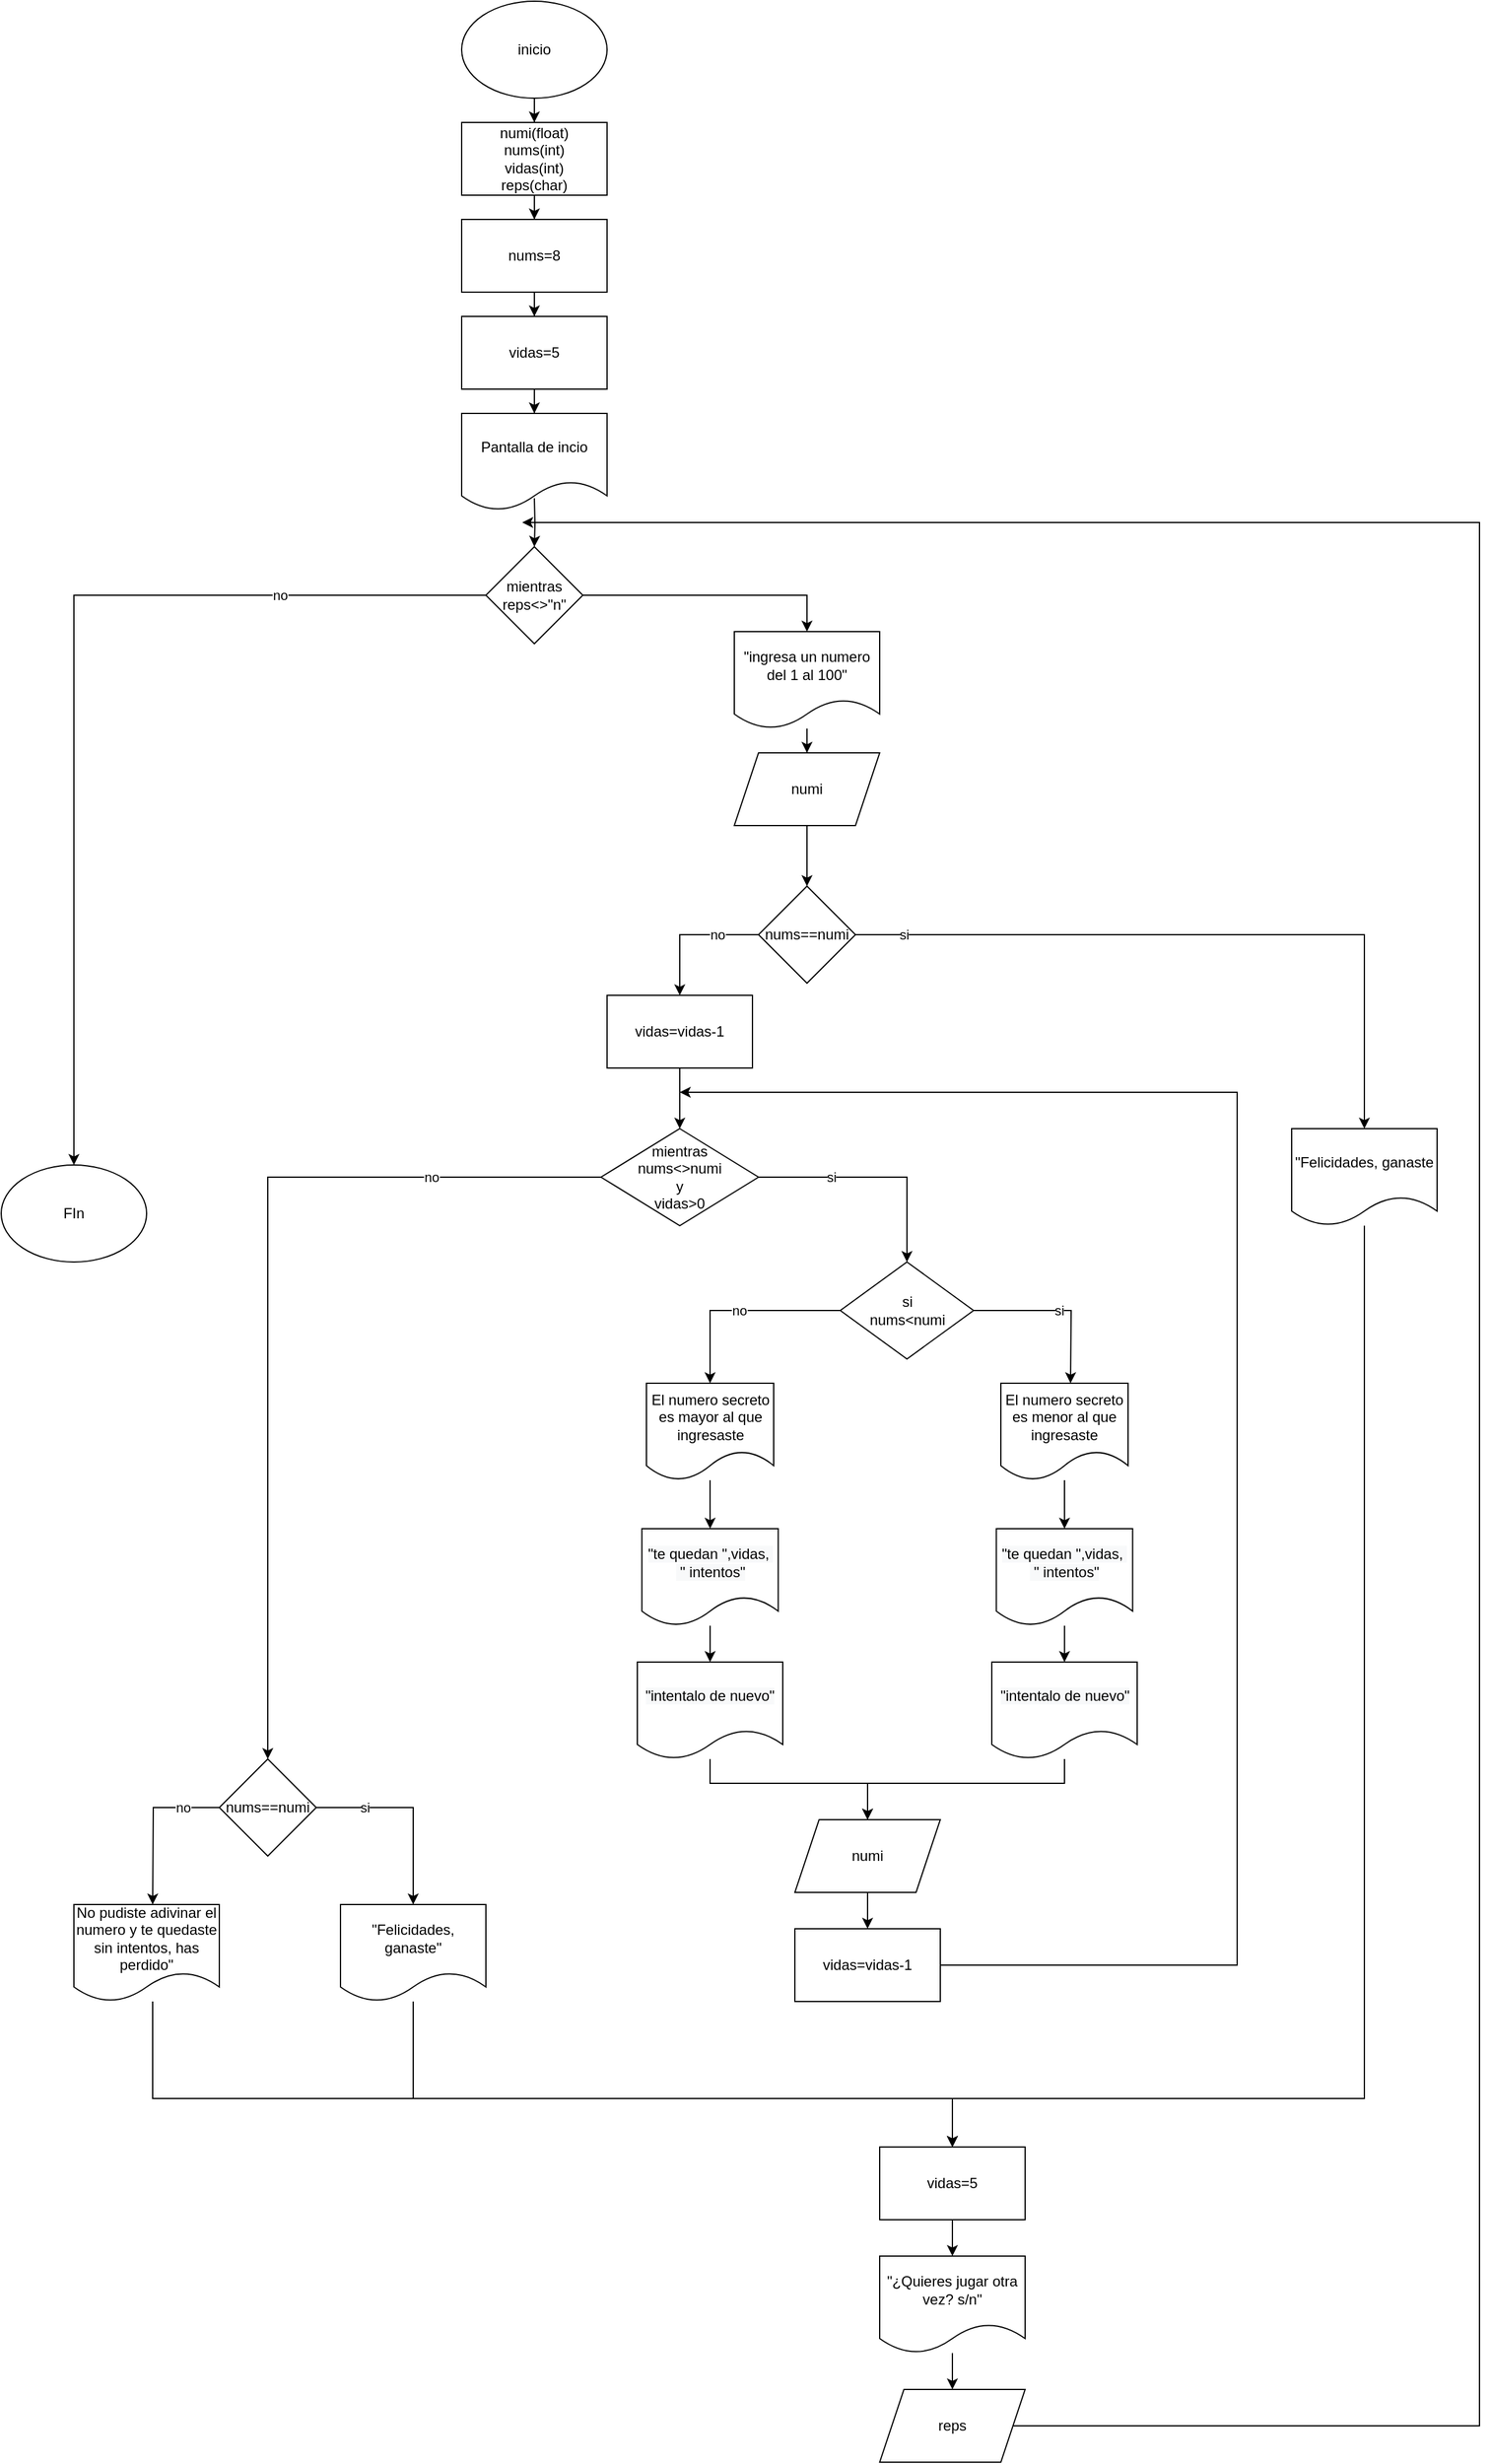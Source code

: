 <mxfile version="20.2.8" type="github">
  <diagram id="e61ChwSNdLdz5od8M-kF" name="Página-1">
    <mxGraphModel dx="1200" dy="450" grid="1" gridSize="10" guides="1" tooltips="1" connect="1" arrows="1" fold="1" page="1" pageScale="1" pageWidth="850" pageHeight="1100" math="0" shadow="0">
      <root>
        <mxCell id="0" />
        <mxCell id="1" parent="0" />
        <mxCell id="DxnIvV2hg2z9Hd538eVF-3" value="" style="edgeStyle=orthogonalEdgeStyle;rounded=0;orthogonalLoop=1;jettySize=auto;html=1;" parent="1" source="DxnIvV2hg2z9Hd538eVF-1" target="DxnIvV2hg2z9Hd538eVF-2" edge="1">
          <mxGeometry relative="1" as="geometry" />
        </mxCell>
        <mxCell id="DxnIvV2hg2z9Hd538eVF-1" value="inicio" style="ellipse;whiteSpace=wrap;html=1;" parent="1" vertex="1">
          <mxGeometry x="640" y="140" width="120" height="80" as="geometry" />
        </mxCell>
        <mxCell id="WnruKDRqM4DlYAUphrk8-2" value="" style="edgeStyle=orthogonalEdgeStyle;rounded=0;orthogonalLoop=1;jettySize=auto;html=1;" parent="1" source="DxnIvV2hg2z9Hd538eVF-2" target="WnruKDRqM4DlYAUphrk8-1" edge="1">
          <mxGeometry relative="1" as="geometry" />
        </mxCell>
        <mxCell id="DxnIvV2hg2z9Hd538eVF-2" value="numi(float)&lt;br&gt;nums(int)&lt;br&gt;vidas(int)&lt;br&gt;reps(char)" style="rounded=0;whiteSpace=wrap;html=1;" parent="1" vertex="1">
          <mxGeometry x="640" y="240" width="120" height="60" as="geometry" />
        </mxCell>
        <mxCell id="DxnIvV2hg2z9Hd538eVF-6" value="Pantalla de incio" style="shape=document;whiteSpace=wrap;html=1;boundedLbl=1;" parent="1" vertex="1">
          <mxGeometry x="640" y="480" width="120" height="80" as="geometry" />
        </mxCell>
        <mxCell id="WnruKDRqM4DlYAUphrk8-8" value="" style="edgeStyle=orthogonalEdgeStyle;rounded=0;orthogonalLoop=1;jettySize=auto;html=1;" parent="1" target="WnruKDRqM4DlYAUphrk8-7" edge="1">
          <mxGeometry relative="1" as="geometry">
            <mxPoint x="700" y="550" as="sourcePoint" />
          </mxGeometry>
        </mxCell>
        <mxCell id="WnruKDRqM4DlYAUphrk8-4" value="" style="edgeStyle=orthogonalEdgeStyle;rounded=0;orthogonalLoop=1;jettySize=auto;html=1;" parent="1" source="WnruKDRqM4DlYAUphrk8-1" target="WnruKDRqM4DlYAUphrk8-3" edge="1">
          <mxGeometry relative="1" as="geometry" />
        </mxCell>
        <mxCell id="WnruKDRqM4DlYAUphrk8-1" value="nums=8" style="rounded=0;whiteSpace=wrap;html=1;" parent="1" vertex="1">
          <mxGeometry x="640" y="320" width="120" height="60" as="geometry" />
        </mxCell>
        <mxCell id="WnruKDRqM4DlYAUphrk8-6" value="" style="edgeStyle=orthogonalEdgeStyle;rounded=0;orthogonalLoop=1;jettySize=auto;html=1;" parent="1" source="WnruKDRqM4DlYAUphrk8-3" target="DxnIvV2hg2z9Hd538eVF-6" edge="1">
          <mxGeometry relative="1" as="geometry" />
        </mxCell>
        <mxCell id="WnruKDRqM4DlYAUphrk8-3" value="vidas=5" style="rounded=0;whiteSpace=wrap;html=1;" parent="1" vertex="1">
          <mxGeometry x="640" y="400" width="120" height="60" as="geometry" />
        </mxCell>
        <mxCell id="NHLsWGcrloJafp5NB1YB-106" value="no" style="edgeStyle=orthogonalEdgeStyle;rounded=0;orthogonalLoop=1;jettySize=auto;html=1;exitX=0;exitY=0.5;exitDx=0;exitDy=0;entryX=0.5;entryY=0;entryDx=0;entryDy=0;" edge="1" parent="1" source="WnruKDRqM4DlYAUphrk8-7" target="NHLsWGcrloJafp5NB1YB-105">
          <mxGeometry x="-0.58" relative="1" as="geometry">
            <mxPoint as="offset" />
          </mxGeometry>
        </mxCell>
        <mxCell id="NHLsWGcrloJafp5NB1YB-160" style="edgeStyle=orthogonalEdgeStyle;rounded=0;orthogonalLoop=1;jettySize=auto;html=1;exitX=1;exitY=0.5;exitDx=0;exitDy=0;entryX=0.5;entryY=0;entryDx=0;entryDy=0;" edge="1" parent="1" source="WnruKDRqM4DlYAUphrk8-7" target="NHLsWGcrloJafp5NB1YB-158">
          <mxGeometry relative="1" as="geometry" />
        </mxCell>
        <mxCell id="WnruKDRqM4DlYAUphrk8-7" value="mientras&lt;br&gt;reps&amp;lt;&amp;gt;&quot;n&quot;" style="rhombus;whiteSpace=wrap;html=1;" parent="1" vertex="1">
          <mxGeometry x="660" y="590" width="80" height="80" as="geometry" />
        </mxCell>
        <mxCell id="NHLsWGcrloJafp5NB1YB-111" value="no" style="edgeStyle=orthogonalEdgeStyle;rounded=0;orthogonalLoop=1;jettySize=auto;html=1;exitX=0;exitY=0.5;exitDx=0;exitDy=0;entryX=0.5;entryY=0;entryDx=0;entryDy=0;" edge="1" parent="1" source="NHLsWGcrloJafp5NB1YB-44" target="NHLsWGcrloJafp5NB1YB-110">
          <mxGeometry x="-0.629" relative="1" as="geometry">
            <mxPoint as="offset" />
          </mxGeometry>
        </mxCell>
        <mxCell id="NHLsWGcrloJafp5NB1YB-130" value="si" style="edgeStyle=orthogonalEdgeStyle;rounded=0;orthogonalLoop=1;jettySize=auto;html=1;exitX=1;exitY=0.5;exitDx=0;exitDy=0;entryX=0.5;entryY=0;entryDx=0;entryDy=0;" edge="1" parent="1" source="NHLsWGcrloJafp5NB1YB-44" target="NHLsWGcrloJafp5NB1YB-53">
          <mxGeometry x="-0.377" relative="1" as="geometry">
            <mxPoint as="offset" />
          </mxGeometry>
        </mxCell>
        <mxCell id="NHLsWGcrloJafp5NB1YB-44" value="mientras&lt;br&gt;nums&amp;lt;&amp;gt;numi&lt;br&gt;y&lt;br&gt;vidas&amp;gt;0" style="rhombus;whiteSpace=wrap;html=1;" vertex="1" parent="1">
          <mxGeometry x="755" y="1070" width="130" height="80" as="geometry" />
        </mxCell>
        <mxCell id="NHLsWGcrloJafp5NB1YB-51" value="no" style="edgeStyle=orthogonalEdgeStyle;rounded=0;orthogonalLoop=1;jettySize=auto;html=1;entryX=0.5;entryY=0;entryDx=0;entryDy=0;" edge="1" parent="1" source="NHLsWGcrloJafp5NB1YB-53" target="NHLsWGcrloJafp5NB1YB-55">
          <mxGeometry relative="1" as="geometry" />
        </mxCell>
        <mxCell id="NHLsWGcrloJafp5NB1YB-52" value="si" style="edgeStyle=orthogonalEdgeStyle;rounded=0;orthogonalLoop=1;jettySize=auto;html=1;entryX=0.5;entryY=0;entryDx=0;entryDy=0;" edge="1" parent="1" source="NHLsWGcrloJafp5NB1YB-53">
          <mxGeometry relative="1" as="geometry">
            <mxPoint x="1142.5" y="1280" as="targetPoint" />
          </mxGeometry>
        </mxCell>
        <mxCell id="NHLsWGcrloJafp5NB1YB-53" value="si&lt;br&gt;nums&amp;lt;numi" style="rhombus;whiteSpace=wrap;html=1;" vertex="1" parent="1">
          <mxGeometry x="952.5" y="1180" width="110" height="80" as="geometry" />
        </mxCell>
        <mxCell id="NHLsWGcrloJafp5NB1YB-54" value="" style="edgeStyle=orthogonalEdgeStyle;rounded=0;orthogonalLoop=1;jettySize=auto;html=1;" edge="1" parent="1" source="NHLsWGcrloJafp5NB1YB-55" target="NHLsWGcrloJafp5NB1YB-57">
          <mxGeometry relative="1" as="geometry" />
        </mxCell>
        <mxCell id="NHLsWGcrloJafp5NB1YB-55" value="El numero secreto es mayor al que ingresaste" style="shape=document;whiteSpace=wrap;html=1;boundedLbl=1;" vertex="1" parent="1">
          <mxGeometry x="792.5" y="1280" width="105" height="80" as="geometry" />
        </mxCell>
        <mxCell id="NHLsWGcrloJafp5NB1YB-56" value="" style="edgeStyle=orthogonalEdgeStyle;rounded=0;orthogonalLoop=1;jettySize=auto;html=1;" edge="1" parent="1" source="NHLsWGcrloJafp5NB1YB-57" target="NHLsWGcrloJafp5NB1YB-59">
          <mxGeometry relative="1" as="geometry" />
        </mxCell>
        <mxCell id="NHLsWGcrloJafp5NB1YB-57" value="&lt;span style=&quot;color: rgb(0, 0, 0); font-family: Helvetica; font-size: 12px; font-style: normal; font-variant-ligatures: normal; font-variant-caps: normal; font-weight: 400; letter-spacing: normal; orphans: 2; text-align: center; text-indent: 0px; text-transform: none; widows: 2; word-spacing: 0px; -webkit-text-stroke-width: 0px; background-color: rgb(248, 249, 250); text-decoration-thickness: initial; text-decoration-style: initial; text-decoration-color: initial; float: none; display: inline !important;&quot;&gt;&quot;te quedan &quot;,vidas,&amp;nbsp; &amp;nbsp;&quot; intentos&quot;&lt;/span&gt;" style="shape=document;whiteSpace=wrap;html=1;boundedLbl=1;" vertex="1" parent="1">
          <mxGeometry x="788.75" y="1400" width="112.5" height="80" as="geometry" />
        </mxCell>
        <mxCell id="NHLsWGcrloJafp5NB1YB-138" style="edgeStyle=orthogonalEdgeStyle;rounded=0;orthogonalLoop=1;jettySize=auto;html=1;entryX=0.5;entryY=0;entryDx=0;entryDy=0;" edge="1" parent="1" source="NHLsWGcrloJafp5NB1YB-59" target="NHLsWGcrloJafp5NB1YB-66">
          <mxGeometry relative="1" as="geometry">
            <Array as="points">
              <mxPoint x="845" y="1610" />
              <mxPoint x="975" y="1610" />
            </Array>
          </mxGeometry>
        </mxCell>
        <mxCell id="NHLsWGcrloJafp5NB1YB-59" value="&lt;span style=&quot;color: rgb(0, 0, 0); font-family: Helvetica; font-size: 12px; font-style: normal; font-variant-ligatures: normal; font-variant-caps: normal; font-weight: 400; letter-spacing: normal; orphans: 2; text-align: center; text-indent: 0px; text-transform: none; widows: 2; word-spacing: 0px; -webkit-text-stroke-width: 0px; text-decoration-thickness: initial; text-decoration-style: initial; text-decoration-color: initial; background-color: rgb(248, 249, 250); float: none; display: inline !important;&quot;&gt;&quot;intentalo de nuevo&quot;&lt;/span&gt;" style="shape=document;whiteSpace=wrap;html=1;boundedLbl=1;" vertex="1" parent="1">
          <mxGeometry x="785" y="1510" width="120" height="80" as="geometry" />
        </mxCell>
        <mxCell id="NHLsWGcrloJafp5NB1YB-60" value="" style="edgeStyle=orthogonalEdgeStyle;rounded=0;orthogonalLoop=1;jettySize=auto;html=1;" edge="1" parent="1" source="NHLsWGcrloJafp5NB1YB-61" target="NHLsWGcrloJafp5NB1YB-63">
          <mxGeometry relative="1" as="geometry" />
        </mxCell>
        <mxCell id="NHLsWGcrloJafp5NB1YB-61" value="El numero secreto es menor al que ingresaste" style="shape=document;whiteSpace=wrap;html=1;boundedLbl=1;" vertex="1" parent="1">
          <mxGeometry x="1085" y="1280" width="105" height="80" as="geometry" />
        </mxCell>
        <mxCell id="NHLsWGcrloJafp5NB1YB-62" value="" style="edgeStyle=orthogonalEdgeStyle;rounded=0;orthogonalLoop=1;jettySize=auto;html=1;" edge="1" parent="1" source="NHLsWGcrloJafp5NB1YB-63" target="NHLsWGcrloJafp5NB1YB-65">
          <mxGeometry relative="1" as="geometry" />
        </mxCell>
        <mxCell id="NHLsWGcrloJafp5NB1YB-63" value="&lt;span style=&quot;color: rgb(0, 0, 0); font-family: Helvetica; font-size: 12px; font-style: normal; font-variant-ligatures: normal; font-variant-caps: normal; font-weight: 400; letter-spacing: normal; orphans: 2; text-align: center; text-indent: 0px; text-transform: none; widows: 2; word-spacing: 0px; -webkit-text-stroke-width: 0px; background-color: rgb(248, 249, 250); text-decoration-thickness: initial; text-decoration-style: initial; text-decoration-color: initial; float: none; display: inline !important;&quot;&gt;&quot;te quedan &quot;,vidas,&amp;nbsp; &amp;nbsp;&quot; intentos&quot;&lt;/span&gt;" style="shape=document;whiteSpace=wrap;html=1;boundedLbl=1;" vertex="1" parent="1">
          <mxGeometry x="1081.25" y="1400" width="112.5" height="80" as="geometry" />
        </mxCell>
        <mxCell id="NHLsWGcrloJafp5NB1YB-139" style="edgeStyle=orthogonalEdgeStyle;rounded=0;orthogonalLoop=1;jettySize=auto;html=1;entryX=0.5;entryY=0;entryDx=0;entryDy=0;" edge="1" parent="1" source="NHLsWGcrloJafp5NB1YB-65" target="NHLsWGcrloJafp5NB1YB-66">
          <mxGeometry relative="1" as="geometry">
            <Array as="points">
              <mxPoint x="1138" y="1610" />
              <mxPoint x="975" y="1610" />
            </Array>
          </mxGeometry>
        </mxCell>
        <mxCell id="NHLsWGcrloJafp5NB1YB-65" value="&lt;span style=&quot;color: rgb(0, 0, 0); font-family: Helvetica; font-size: 12px; font-style: normal; font-variant-ligatures: normal; font-variant-caps: normal; font-weight: 400; letter-spacing: normal; orphans: 2; text-align: center; text-indent: 0px; text-transform: none; widows: 2; word-spacing: 0px; -webkit-text-stroke-width: 0px; text-decoration-thickness: initial; text-decoration-style: initial; text-decoration-color: initial; background-color: rgb(248, 249, 250); float: none; display: inline !important;&quot;&gt;&quot;intentalo de nuevo&quot;&lt;/span&gt;" style="shape=document;whiteSpace=wrap;html=1;boundedLbl=1;" vertex="1" parent="1">
          <mxGeometry x="1077.5" y="1510" width="120" height="80" as="geometry" />
        </mxCell>
        <mxCell id="NHLsWGcrloJafp5NB1YB-137" value="" style="edgeStyle=orthogonalEdgeStyle;rounded=0;orthogonalLoop=1;jettySize=auto;html=1;" edge="1" parent="1" source="NHLsWGcrloJafp5NB1YB-66" target="NHLsWGcrloJafp5NB1YB-132">
          <mxGeometry relative="1" as="geometry" />
        </mxCell>
        <mxCell id="NHLsWGcrloJafp5NB1YB-66" value="numi" style="shape=parallelogram;perimeter=parallelogramPerimeter;whiteSpace=wrap;html=1;fixedSize=1;" vertex="1" parent="1">
          <mxGeometry x="915" y="1640" width="120" height="60" as="geometry" />
        </mxCell>
        <mxCell id="NHLsWGcrloJafp5NB1YB-100" value="si" style="edgeStyle=orthogonalEdgeStyle;rounded=0;orthogonalLoop=1;jettySize=auto;html=1;exitX=1;exitY=0.5;exitDx=0;exitDy=0;entryX=0.5;entryY=0;entryDx=0;entryDy=0;" edge="1" parent="1" source="NHLsWGcrloJafp5NB1YB-92" target="NHLsWGcrloJafp5NB1YB-99">
          <mxGeometry x="-0.862" relative="1" as="geometry">
            <mxPoint as="offset" />
          </mxGeometry>
        </mxCell>
        <mxCell id="NHLsWGcrloJafp5NB1YB-144" value="no" style="edgeStyle=orthogonalEdgeStyle;rounded=0;orthogonalLoop=1;jettySize=auto;html=1;exitX=0;exitY=0.5;exitDx=0;exitDy=0;entryX=0.5;entryY=0;entryDx=0;entryDy=0;" edge="1" parent="1" source="NHLsWGcrloJafp5NB1YB-92" target="NHLsWGcrloJafp5NB1YB-143">
          <mxGeometry x="-0.407" relative="1" as="geometry">
            <mxPoint as="offset" />
          </mxGeometry>
        </mxCell>
        <mxCell id="NHLsWGcrloJafp5NB1YB-92" value="nums==numi" style="rhombus;whiteSpace=wrap;html=1;" vertex="1" parent="1">
          <mxGeometry x="885" y="870" width="80" height="80" as="geometry" />
        </mxCell>
        <mxCell id="NHLsWGcrloJafp5NB1YB-104" style="edgeStyle=orthogonalEdgeStyle;rounded=0;orthogonalLoop=1;jettySize=auto;html=1;" edge="1" parent="1" source="NHLsWGcrloJafp5NB1YB-99">
          <mxGeometry relative="1" as="geometry">
            <mxPoint x="1045" y="1910" as="targetPoint" />
            <Array as="points">
              <mxPoint x="1385" y="1870" />
              <mxPoint x="1045" y="1870" />
            </Array>
          </mxGeometry>
        </mxCell>
        <mxCell id="NHLsWGcrloJafp5NB1YB-99" value="&quot;Felicidades, ganaste" style="shape=document;whiteSpace=wrap;html=1;boundedLbl=1;" vertex="1" parent="1">
          <mxGeometry x="1325" y="1070" width="120" height="80" as="geometry" />
        </mxCell>
        <mxCell id="NHLsWGcrloJafp5NB1YB-105" value="FIn" style="ellipse;whiteSpace=wrap;html=1;" vertex="1" parent="1">
          <mxGeometry x="260" y="1100" width="120" height="80" as="geometry" />
        </mxCell>
        <mxCell id="NHLsWGcrloJafp5NB1YB-113" value="si" style="edgeStyle=orthogonalEdgeStyle;rounded=0;orthogonalLoop=1;jettySize=auto;html=1;exitX=1;exitY=0.5;exitDx=0;exitDy=0;entryX=0.5;entryY=0;entryDx=0;entryDy=0;" edge="1" parent="1" source="NHLsWGcrloJafp5NB1YB-110" target="NHLsWGcrloJafp5NB1YB-112">
          <mxGeometry x="-0.5" relative="1" as="geometry">
            <mxPoint as="offset" />
          </mxGeometry>
        </mxCell>
        <mxCell id="NHLsWGcrloJafp5NB1YB-121" value="no" style="edgeStyle=orthogonalEdgeStyle;rounded=0;orthogonalLoop=1;jettySize=auto;html=1;exitX=0;exitY=0.5;exitDx=0;exitDy=0;entryX=0.5;entryY=0;entryDx=0;entryDy=0;" edge="1" parent="1" source="NHLsWGcrloJafp5NB1YB-110">
          <mxGeometry x="-0.556" relative="1" as="geometry">
            <mxPoint x="385" y="1710" as="targetPoint" />
            <mxPoint as="offset" />
          </mxGeometry>
        </mxCell>
        <mxCell id="NHLsWGcrloJafp5NB1YB-110" value="nums==numi" style="rhombus;whiteSpace=wrap;html=1;" vertex="1" parent="1">
          <mxGeometry x="440" y="1590" width="80" height="80" as="geometry" />
        </mxCell>
        <mxCell id="NHLsWGcrloJafp5NB1YB-123" style="edgeStyle=orthogonalEdgeStyle;rounded=0;orthogonalLoop=1;jettySize=auto;html=1;entryX=0.5;entryY=0;entryDx=0;entryDy=0;" edge="1" parent="1" source="NHLsWGcrloJafp5NB1YB-112">
          <mxGeometry relative="1" as="geometry">
            <mxPoint x="1045" y="1910" as="targetPoint" />
            <Array as="points">
              <mxPoint x="600" y="1870" />
              <mxPoint x="1045" y="1870" />
            </Array>
          </mxGeometry>
        </mxCell>
        <mxCell id="NHLsWGcrloJafp5NB1YB-112" value="&quot;Felicidades, ganaste&quot;" style="shape=document;whiteSpace=wrap;html=1;boundedLbl=1;" vertex="1" parent="1">
          <mxGeometry x="540" y="1710" width="120" height="80" as="geometry" />
        </mxCell>
        <mxCell id="NHLsWGcrloJafp5NB1YB-122" style="edgeStyle=orthogonalEdgeStyle;rounded=0;orthogonalLoop=1;jettySize=auto;html=1;entryX=0.5;entryY=0;entryDx=0;entryDy=0;" edge="1" parent="1">
          <mxGeometry relative="1" as="geometry">
            <mxPoint x="385" y="1790" as="sourcePoint" />
            <mxPoint x="1045" y="1910" as="targetPoint" />
            <Array as="points">
              <mxPoint x="385" y="1870" />
              <mxPoint x="1045" y="1870" />
            </Array>
          </mxGeometry>
        </mxCell>
        <mxCell id="NHLsWGcrloJafp5NB1YB-119" value="No pudiste adivinar el numero y te quedaste sin intentos, has perdido&quot;" style="shape=document;whiteSpace=wrap;html=1;boundedLbl=1;" vertex="1" parent="1">
          <mxGeometry x="320" y="1710" width="120" height="80" as="geometry" />
        </mxCell>
        <mxCell id="NHLsWGcrloJafp5NB1YB-165" style="edgeStyle=orthogonalEdgeStyle;rounded=0;orthogonalLoop=1;jettySize=auto;html=1;exitX=1;exitY=0.5;exitDx=0;exitDy=0;" edge="1" parent="1" source="NHLsWGcrloJafp5NB1YB-132">
          <mxGeometry relative="1" as="geometry">
            <mxPoint x="820" y="1040" as="targetPoint" />
            <Array as="points">
              <mxPoint x="1280" y="1760" />
              <mxPoint x="1280" y="1040" />
              <mxPoint x="820" y="1040" />
            </Array>
          </mxGeometry>
        </mxCell>
        <mxCell id="NHLsWGcrloJafp5NB1YB-132" value="vidas=vidas-1" style="rounded=0;whiteSpace=wrap;html=1;" vertex="1" parent="1">
          <mxGeometry x="915" y="1730" width="120" height="60" as="geometry" />
        </mxCell>
        <mxCell id="NHLsWGcrloJafp5NB1YB-145" value="" style="edgeStyle=orthogonalEdgeStyle;rounded=0;orthogonalLoop=1;jettySize=auto;html=1;" edge="1" parent="1" source="NHLsWGcrloJafp5NB1YB-143" target="NHLsWGcrloJafp5NB1YB-44">
          <mxGeometry relative="1" as="geometry">
            <Array as="points">
              <mxPoint x="820" y="1040" />
              <mxPoint x="820" y="1040" />
            </Array>
          </mxGeometry>
        </mxCell>
        <mxCell id="NHLsWGcrloJafp5NB1YB-143" value="vidas=vidas-1" style="rounded=0;whiteSpace=wrap;html=1;" vertex="1" parent="1">
          <mxGeometry x="760" y="960" width="120" height="60" as="geometry" />
        </mxCell>
        <mxCell id="NHLsWGcrloJafp5NB1YB-157" value="" style="edgeStyle=orthogonalEdgeStyle;rounded=0;orthogonalLoop=1;jettySize=auto;html=1;" edge="1" parent="1" source="NHLsWGcrloJafp5NB1YB-158" target="NHLsWGcrloJafp5NB1YB-159">
          <mxGeometry relative="1" as="geometry" />
        </mxCell>
        <mxCell id="NHLsWGcrloJafp5NB1YB-158" value="&quot;ingresa un numero del 1 al 100&quot;" style="shape=document;whiteSpace=wrap;html=1;boundedLbl=1;" vertex="1" parent="1">
          <mxGeometry x="865" y="660" width="120" height="80" as="geometry" />
        </mxCell>
        <mxCell id="NHLsWGcrloJafp5NB1YB-162" value="" style="edgeStyle=orthogonalEdgeStyle;rounded=0;orthogonalLoop=1;jettySize=auto;html=1;" edge="1" parent="1" source="NHLsWGcrloJafp5NB1YB-159" target="NHLsWGcrloJafp5NB1YB-92">
          <mxGeometry relative="1" as="geometry" />
        </mxCell>
        <mxCell id="NHLsWGcrloJafp5NB1YB-159" value="numi" style="shape=parallelogram;perimeter=parallelogramPerimeter;whiteSpace=wrap;html=1;fixedSize=1;" vertex="1" parent="1">
          <mxGeometry x="865" y="760" width="120" height="60" as="geometry" />
        </mxCell>
        <mxCell id="NHLsWGcrloJafp5NB1YB-171" style="edgeStyle=orthogonalEdgeStyle;rounded=0;orthogonalLoop=1;jettySize=auto;html=1;exitX=1;exitY=0.5;exitDx=0;exitDy=0;" edge="1" parent="1">
          <mxGeometry relative="1" as="geometry">
            <mxPoint x="690" y="570" as="targetPoint" />
            <mxPoint x="1095" y="2140" as="sourcePoint" />
            <Array as="points">
              <mxPoint x="1480" y="2140" />
              <mxPoint x="1480" y="570" />
            </Array>
          </mxGeometry>
        </mxCell>
        <mxCell id="NHLsWGcrloJafp5NB1YB-174" value="" style="edgeStyle=orthogonalEdgeStyle;rounded=0;orthogonalLoop=1;jettySize=auto;html=1;" edge="1" parent="1" source="NHLsWGcrloJafp5NB1YB-172" target="NHLsWGcrloJafp5NB1YB-173">
          <mxGeometry relative="1" as="geometry" />
        </mxCell>
        <mxCell id="NHLsWGcrloJafp5NB1YB-172" value="vidas=5" style="rounded=0;whiteSpace=wrap;html=1;" vertex="1" parent="1">
          <mxGeometry x="985" y="1910" width="120" height="60" as="geometry" />
        </mxCell>
        <mxCell id="NHLsWGcrloJafp5NB1YB-176" value="" style="edgeStyle=orthogonalEdgeStyle;rounded=0;orthogonalLoop=1;jettySize=auto;html=1;" edge="1" parent="1" source="NHLsWGcrloJafp5NB1YB-173" target="NHLsWGcrloJafp5NB1YB-175">
          <mxGeometry relative="1" as="geometry" />
        </mxCell>
        <mxCell id="NHLsWGcrloJafp5NB1YB-173" value="&quot;¿Quieres jugar otra vez? s/n&quot;" style="shape=document;whiteSpace=wrap;html=1;boundedLbl=1;" vertex="1" parent="1">
          <mxGeometry x="985" y="2000" width="120" height="80" as="geometry" />
        </mxCell>
        <mxCell id="NHLsWGcrloJafp5NB1YB-175" value="reps" style="shape=parallelogram;perimeter=parallelogramPerimeter;whiteSpace=wrap;html=1;fixedSize=1;" vertex="1" parent="1">
          <mxGeometry x="985" y="2110" width="120" height="60" as="geometry" />
        </mxCell>
      </root>
    </mxGraphModel>
  </diagram>
</mxfile>
